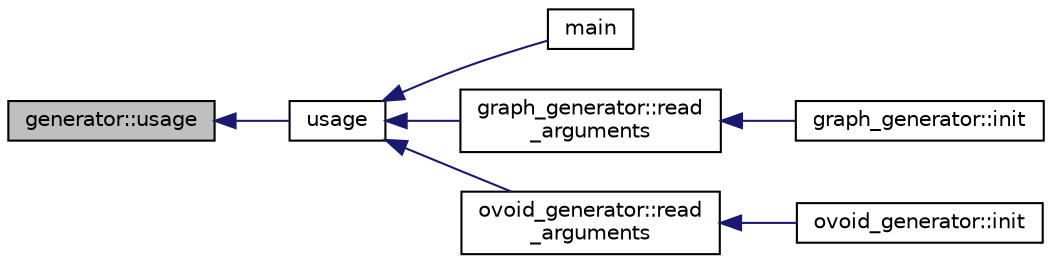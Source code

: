 digraph "generator::usage"
{
  edge [fontname="Helvetica",fontsize="10",labelfontname="Helvetica",labelfontsize="10"];
  node [fontname="Helvetica",fontsize="10",shape=record];
  rankdir="LR";
  Node22642 [label="generator::usage",height=0.2,width=0.4,color="black", fillcolor="grey75", style="filled", fontcolor="black"];
  Node22642 -> Node22643 [dir="back",color="midnightblue",fontsize="10",style="solid",fontname="Helvetica"];
  Node22643 [label="usage",height=0.2,width=0.4,color="black", fillcolor="white", style="filled",URL="$d0/d60/ovoid_8h.html#a4f6af65d82bb5ceda6c2bdbee492b8f8"];
  Node22643 -> Node22644 [dir="back",color="midnightblue",fontsize="10",style="solid",fontname="Helvetica"];
  Node22644 [label="main",height=0.2,width=0.4,color="black", fillcolor="white", style="filled",URL="$d5/d3f/test_8_c.html#a3c04138a5bfe5d72780bb7e82a18e627"];
  Node22643 -> Node22645 [dir="back",color="midnightblue",fontsize="10",style="solid",fontname="Helvetica"];
  Node22645 [label="graph_generator::read\l_arguments",height=0.2,width=0.4,color="black", fillcolor="white", style="filled",URL="$d9/d91/classgraph__generator.html#a4d4c4f3feccde9f3162bd342b0bf4800"];
  Node22645 -> Node22646 [dir="back",color="midnightblue",fontsize="10",style="solid",fontname="Helvetica"];
  Node22646 [label="graph_generator::init",height=0.2,width=0.4,color="black", fillcolor="white", style="filled",URL="$d9/d91/classgraph__generator.html#acd2ec07214d869173eb1c9ffb3ec0312"];
  Node22643 -> Node22647 [dir="back",color="midnightblue",fontsize="10",style="solid",fontname="Helvetica"];
  Node22647 [label="ovoid_generator::read\l_arguments",height=0.2,width=0.4,color="black", fillcolor="white", style="filled",URL="$d3/daf/classovoid__generator.html#a85df34db52d1f49f1f9c60dfdbf87040"];
  Node22647 -> Node22648 [dir="back",color="midnightblue",fontsize="10",style="solid",fontname="Helvetica"];
  Node22648 [label="ovoid_generator::init",height=0.2,width=0.4,color="black", fillcolor="white", style="filled",URL="$d3/daf/classovoid__generator.html#a44d90a4751554076f432f35089a964c2"];
}
